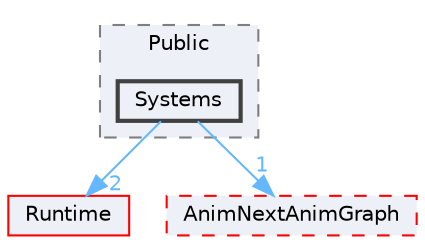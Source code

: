 digraph "Systems"
{
 // INTERACTIVE_SVG=YES
 // LATEX_PDF_SIZE
  bgcolor="transparent";
  edge [fontname=Helvetica,fontsize=10,labelfontname=Helvetica,labelfontsize=10];
  node [fontname=Helvetica,fontsize=10,shape=box,height=0.2,width=0.4];
  compound=true
  subgraph clusterdir_95a12c2aaedb61c3a905a428b43fc7e7 {
    graph [ bgcolor="#edf0f7", pencolor="grey50", label="Public", fontname=Helvetica,fontsize=10 style="filled,dashed", URL="dir_95a12c2aaedb61c3a905a428b43fc7e7.html",tooltip=""]
  dir_91ecee8eba1601a40dc71721429d66fe [label="Systems", fillcolor="#edf0f7", color="grey25", style="filled,bold", URL="dir_91ecee8eba1601a40dc71721429d66fe.html",tooltip=""];
  }
  dir_7536b172fbd480bfd146a1b1acd6856b [label="Runtime", fillcolor="#edf0f7", color="red", style="filled", URL="dir_7536b172fbd480bfd146a1b1acd6856b.html",tooltip=""];
  dir_810494446f570897aa4f80899db095f4 [label="AnimNextAnimGraph", fillcolor="#edf0f7", color="red", style="filled,dashed", URL="dir_810494446f570897aa4f80899db095f4.html",tooltip=""];
  dir_91ecee8eba1601a40dc71721429d66fe->dir_7536b172fbd480bfd146a1b1acd6856b [headlabel="2", labeldistance=1.5 headhref="dir_001162_000984.html" href="dir_001162_000984.html" color="steelblue1" fontcolor="steelblue1"];
  dir_91ecee8eba1601a40dc71721429d66fe->dir_810494446f570897aa4f80899db095f4 [headlabel="1", labeldistance=1.5 headhref="dir_001162_000044.html" href="dir_001162_000044.html" color="steelblue1" fontcolor="steelblue1"];
}
